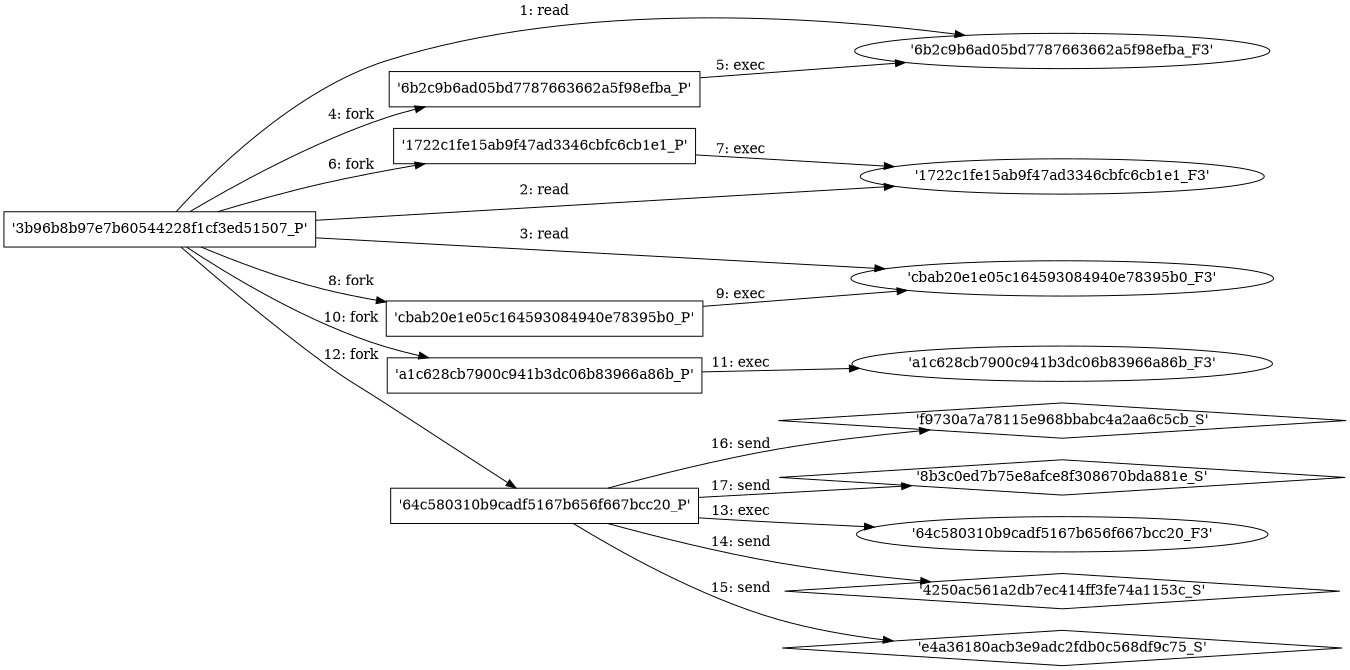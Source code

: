 digraph "D:\Learning\Paper\apt\基于CTI的攻击预警\Dataset\攻击图\ASGfromALLCTI\New Wave of Mirai Leverages Open-Source Project for Cross Platform Infection Technique.dot" {
rankdir="LR"
size="9"
fixedsize="false"
splines="true"
nodesep=0.3
ranksep=0
fontsize=10
overlap="scalexy"
engine= "neato"
	"'6b2c9b6ad05bd7787663662a5f98efba_F3'" [node_type=file shape=ellipse]
	"'3b96b8b97e7b60544228f1cf3ed51507_P'" [node_type=Process shape=box]
	"'3b96b8b97e7b60544228f1cf3ed51507_P'" -> "'6b2c9b6ad05bd7787663662a5f98efba_F3'" [label="1: read"]
	"'1722c1fe15ab9f47ad3346cbfc6cb1e1_F3'" [node_type=file shape=ellipse]
	"'3b96b8b97e7b60544228f1cf3ed51507_P'" [node_type=Process shape=box]
	"'3b96b8b97e7b60544228f1cf3ed51507_P'" -> "'1722c1fe15ab9f47ad3346cbfc6cb1e1_F3'" [label="2: read"]
	"'cbab20e1e05c164593084940e78395b0_F3'" [node_type=file shape=ellipse]
	"'3b96b8b97e7b60544228f1cf3ed51507_P'" [node_type=Process shape=box]
	"'3b96b8b97e7b60544228f1cf3ed51507_P'" -> "'cbab20e1e05c164593084940e78395b0_F3'" [label="3: read"]
	"'3b96b8b97e7b60544228f1cf3ed51507_P'" [node_type=Process shape=box]
	"'6b2c9b6ad05bd7787663662a5f98efba_P'" [node_type=Process shape=box]
	"'3b96b8b97e7b60544228f1cf3ed51507_P'" -> "'6b2c9b6ad05bd7787663662a5f98efba_P'" [label="4: fork"]
	"'6b2c9b6ad05bd7787663662a5f98efba_P'" [node_type=Process shape=box]
	"'6b2c9b6ad05bd7787663662a5f98efba_F3'" [node_type=File shape=ellipse]
	"'6b2c9b6ad05bd7787663662a5f98efba_P'" -> "'6b2c9b6ad05bd7787663662a5f98efba_F3'" [label="5: exec"]
	"'3b96b8b97e7b60544228f1cf3ed51507_P'" [node_type=Process shape=box]
	"'1722c1fe15ab9f47ad3346cbfc6cb1e1_P'" [node_type=Process shape=box]
	"'3b96b8b97e7b60544228f1cf3ed51507_P'" -> "'1722c1fe15ab9f47ad3346cbfc6cb1e1_P'" [label="6: fork"]
	"'1722c1fe15ab9f47ad3346cbfc6cb1e1_P'" [node_type=Process shape=box]
	"'1722c1fe15ab9f47ad3346cbfc6cb1e1_F3'" [node_type=File shape=ellipse]
	"'1722c1fe15ab9f47ad3346cbfc6cb1e1_P'" -> "'1722c1fe15ab9f47ad3346cbfc6cb1e1_F3'" [label="7: exec"]
	"'3b96b8b97e7b60544228f1cf3ed51507_P'" [node_type=Process shape=box]
	"'cbab20e1e05c164593084940e78395b0_P'" [node_type=Process shape=box]
	"'3b96b8b97e7b60544228f1cf3ed51507_P'" -> "'cbab20e1e05c164593084940e78395b0_P'" [label="8: fork"]
	"'cbab20e1e05c164593084940e78395b0_P'" [node_type=Process shape=box]
	"'cbab20e1e05c164593084940e78395b0_F3'" [node_type=File shape=ellipse]
	"'cbab20e1e05c164593084940e78395b0_P'" -> "'cbab20e1e05c164593084940e78395b0_F3'" [label="9: exec"]
	"'3b96b8b97e7b60544228f1cf3ed51507_P'" [node_type=Process shape=box]
	"'a1c628cb7900c941b3dc06b83966a86b_P'" [node_type=Process shape=box]
	"'3b96b8b97e7b60544228f1cf3ed51507_P'" -> "'a1c628cb7900c941b3dc06b83966a86b_P'" [label="10: fork"]
	"'a1c628cb7900c941b3dc06b83966a86b_P'" [node_type=Process shape=box]
	"'a1c628cb7900c941b3dc06b83966a86b_F3'" [node_type=File shape=ellipse]
	"'a1c628cb7900c941b3dc06b83966a86b_P'" -> "'a1c628cb7900c941b3dc06b83966a86b_F3'" [label="11: exec"]
	"'3b96b8b97e7b60544228f1cf3ed51507_P'" [node_type=Process shape=box]
	"'64c580310b9cadf5167b656f667bcc20_P'" [node_type=Process shape=box]
	"'3b96b8b97e7b60544228f1cf3ed51507_P'" -> "'64c580310b9cadf5167b656f667bcc20_P'" [label="12: fork"]
	"'64c580310b9cadf5167b656f667bcc20_P'" [node_type=Process shape=box]
	"'64c580310b9cadf5167b656f667bcc20_F3'" [node_type=File shape=ellipse]
	"'64c580310b9cadf5167b656f667bcc20_P'" -> "'64c580310b9cadf5167b656f667bcc20_F3'" [label="13: exec"]
	"'4250ac561a2db7ec414ff3fe74a1153c_S'" [node_type=Socket shape=diamond]
	"'64c580310b9cadf5167b656f667bcc20_P'" [node_type=Process shape=box]
	"'64c580310b9cadf5167b656f667bcc20_P'" -> "'4250ac561a2db7ec414ff3fe74a1153c_S'" [label="14: send"]
	"'e4a36180acb3e9adc2fdb0c568df9c75_S'" [node_type=Socket shape=diamond]
	"'64c580310b9cadf5167b656f667bcc20_P'" [node_type=Process shape=box]
	"'64c580310b9cadf5167b656f667bcc20_P'" -> "'e4a36180acb3e9adc2fdb0c568df9c75_S'" [label="15: send"]
	"'f9730a7a78115e968bbabc4a2aa6c5cb_S'" [node_type=Socket shape=diamond]
	"'64c580310b9cadf5167b656f667bcc20_P'" [node_type=Process shape=box]
	"'64c580310b9cadf5167b656f667bcc20_P'" -> "'f9730a7a78115e968bbabc4a2aa6c5cb_S'" [label="16: send"]
	"'8b3c0ed7b75e8afce8f308670bda881e_S'" [node_type=Socket shape=diamond]
	"'64c580310b9cadf5167b656f667bcc20_P'" [node_type=Process shape=box]
	"'64c580310b9cadf5167b656f667bcc20_P'" -> "'8b3c0ed7b75e8afce8f308670bda881e_S'" [label="17: send"]
}
